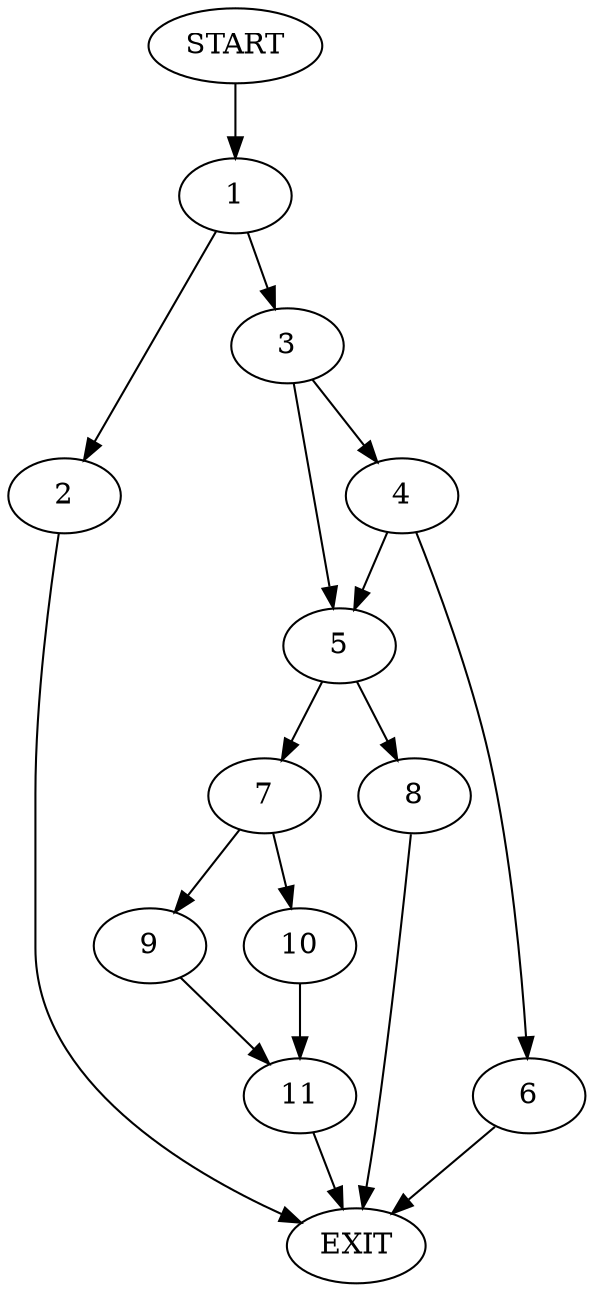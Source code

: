 digraph {
0 [label="START"]
12 [label="EXIT"]
0 -> 1
1 -> 2
1 -> 3
3 -> 4
3 -> 5
2 -> 12
4 -> 6
4 -> 5
5 -> 7
5 -> 8
6 -> 12
8 -> 12
7 -> 9
7 -> 10
9 -> 11
10 -> 11
11 -> 12
}
